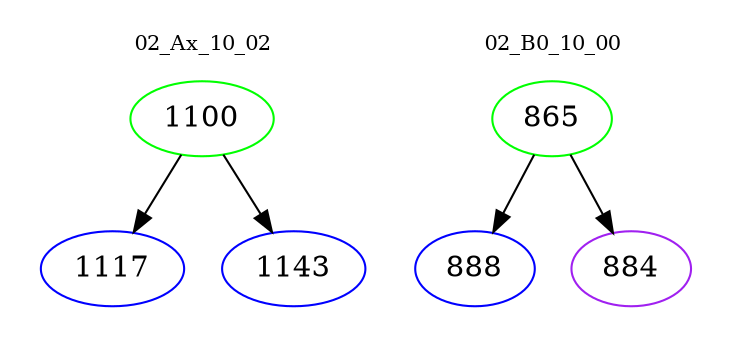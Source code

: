 digraph{
subgraph cluster_0 {
color = white
label = "02_Ax_10_02";
fontsize=10;
T0_1100 [label="1100", color="green"]
T0_1100 -> T0_1117 [color="black"]
T0_1117 [label="1117", color="blue"]
T0_1100 -> T0_1143 [color="black"]
T0_1143 [label="1143", color="blue"]
}
subgraph cluster_1 {
color = white
label = "02_B0_10_00";
fontsize=10;
T1_865 [label="865", color="green"]
T1_865 -> T1_888 [color="black"]
T1_888 [label="888", color="blue"]
T1_865 -> T1_884 [color="black"]
T1_884 [label="884", color="purple"]
}
}
